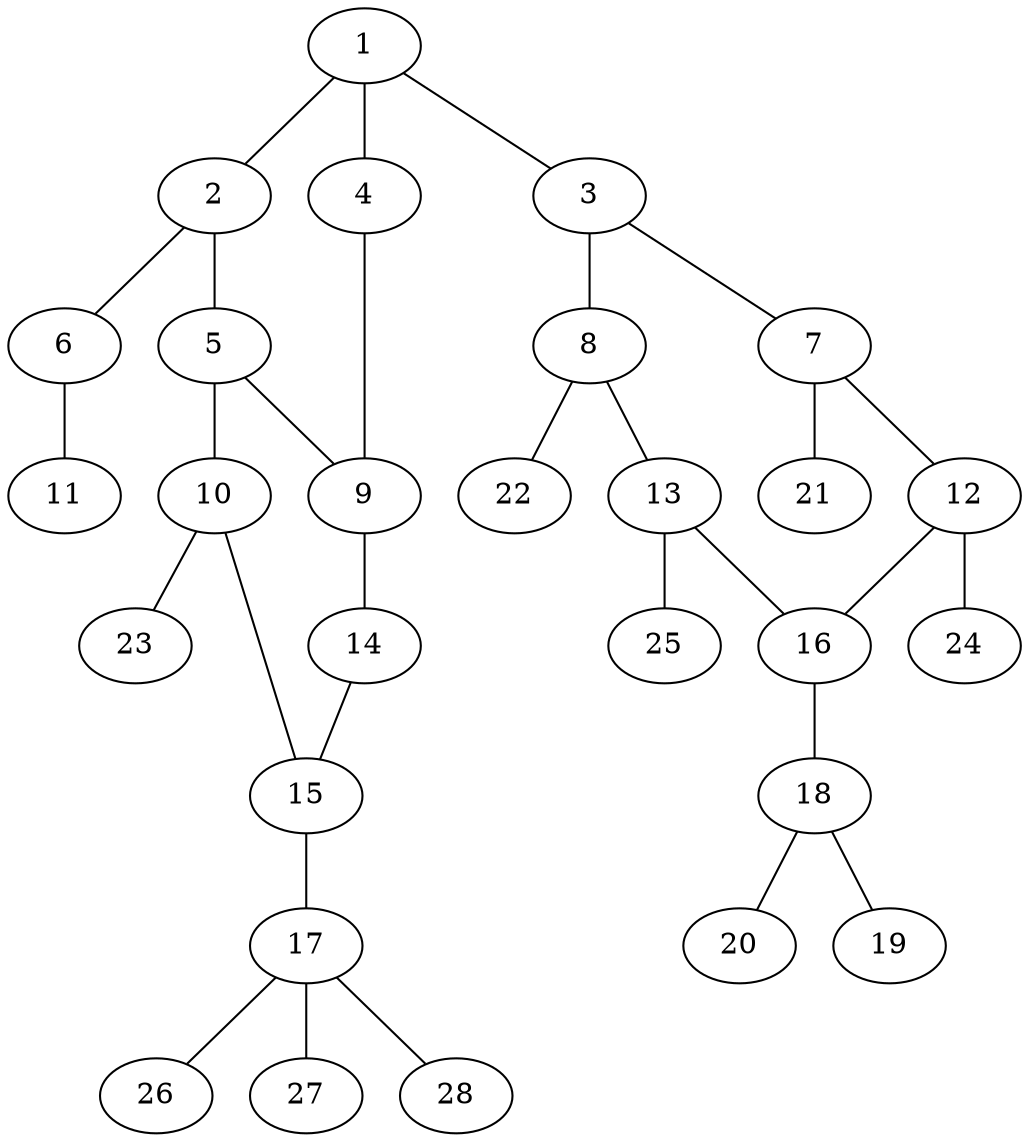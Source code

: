 graph molecule_1343 {
	1	 [chem=C];
	2	 [chem=C];
	1 -- 2	 [valence=2];
	3	 [chem=C];
	1 -- 3	 [valence=1];
	4	 [chem=N];
	1 -- 4	 [valence=1];
	5	 [chem=N];
	2 -- 5	 [valence=1];
	6	 [chem=N];
	2 -- 6	 [valence=1];
	7	 [chem=C];
	3 -- 7	 [valence=1];
	8	 [chem=C];
	3 -- 8	 [valence=2];
	9	 [chem=C];
	4 -- 9	 [valence=2];
	5 -- 9	 [valence=1];
	10	 [chem=C];
	5 -- 10	 [valence=1];
	11	 [chem=O];
	6 -- 11	 [valence=2];
	12	 [chem=C];
	7 -- 12	 [valence=2];
	21	 [chem=H];
	7 -- 21	 [valence=1];
	13	 [chem=C];
	8 -- 13	 [valence=1];
	22	 [chem=H];
	8 -- 22	 [valence=1];
	14	 [chem=S];
	9 -- 14	 [valence=1];
	15	 [chem=C];
	10 -- 15	 [valence=2];
	23	 [chem=H];
	10 -- 23	 [valence=1];
	16	 [chem=C];
	12 -- 16	 [valence=1];
	24	 [chem=H];
	12 -- 24	 [valence=1];
	13 -- 16	 [valence=2];
	25	 [chem=H];
	13 -- 25	 [valence=1];
	14 -- 15	 [valence=1];
	17	 [chem=C];
	15 -- 17	 [valence=1];
	18	 [chem=N];
	16 -- 18	 [valence=1];
	26	 [chem=H];
	17 -- 26	 [valence=1];
	27	 [chem=H];
	17 -- 27	 [valence=1];
	28	 [chem=H];
	17 -- 28	 [valence=1];
	19	 [chem=O];
	18 -- 19	 [valence=2];
	20	 [chem=O];
	18 -- 20	 [valence=1];
}
